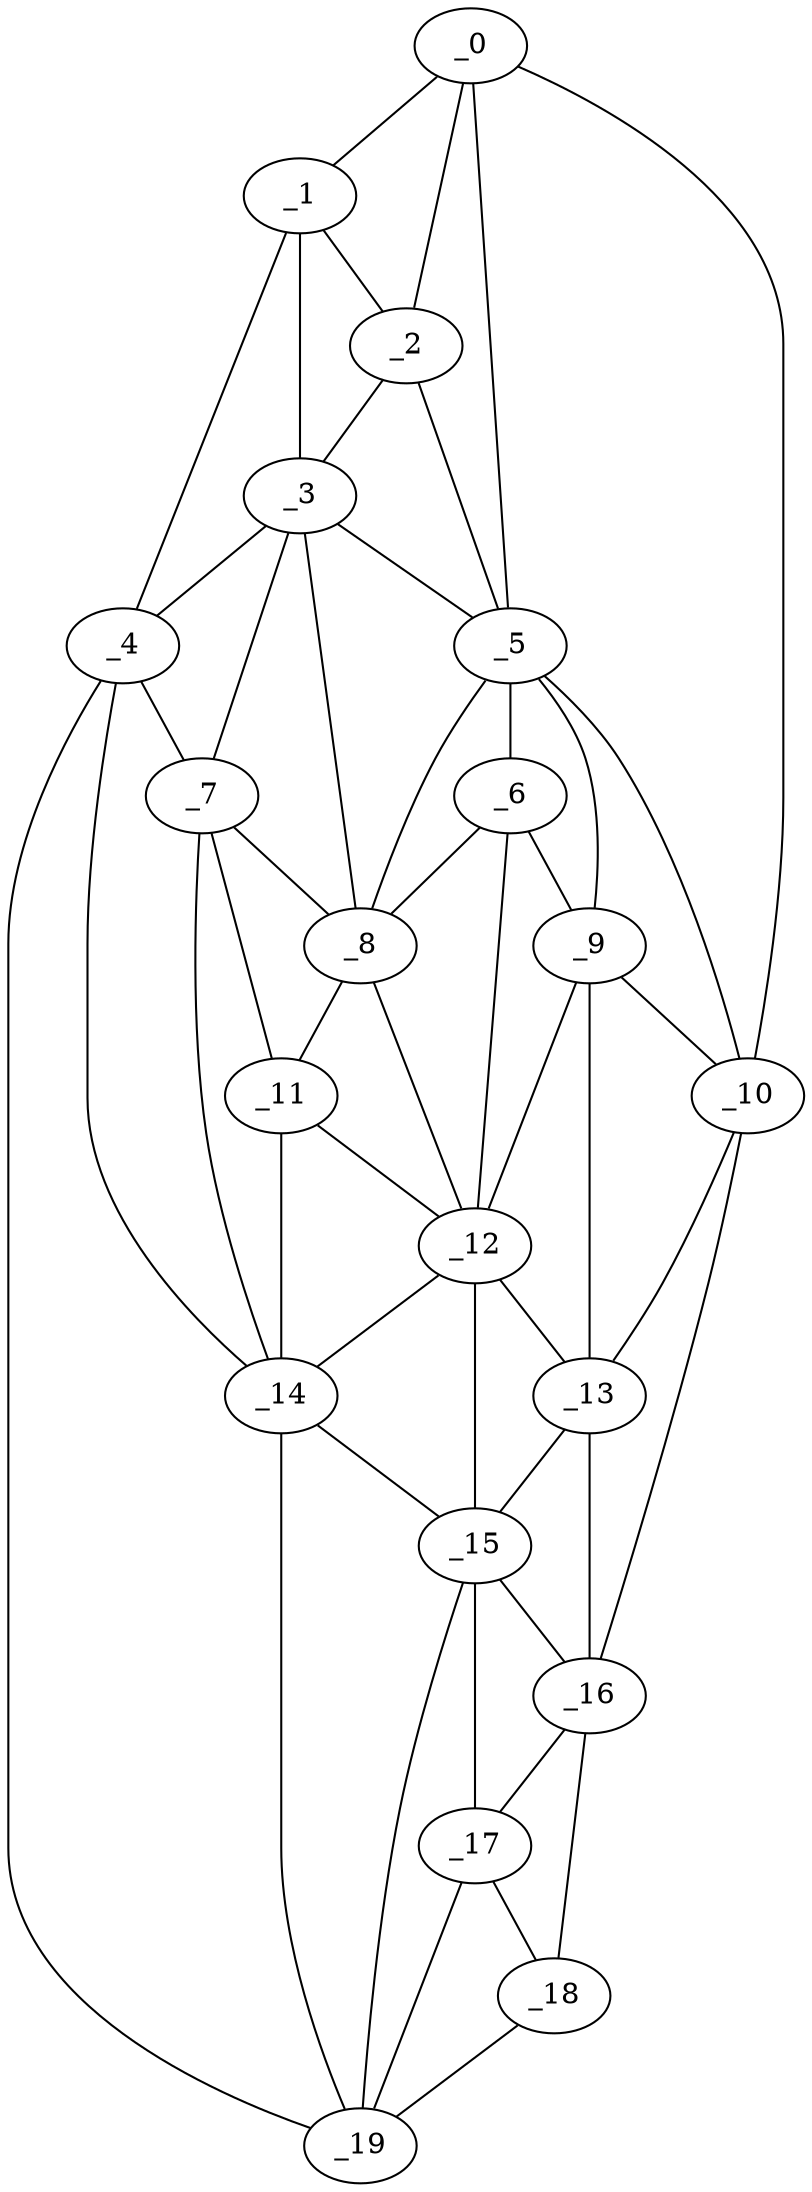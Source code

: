 graph "obj82__60.gxl" {
	_0	 [x=28,
		y=34];
	_1	 [x=34,
		y=29];
	_0 -- _1	 [valence=1];
	_2	 [x=36,
		y=38];
	_0 -- _2	 [valence=2];
	_5	 [x=46,
		y=49];
	_0 -- _5	 [valence=1];
	_10	 [x=62,
		y=77];
	_0 -- _10	 [valence=1];
	_1 -- _2	 [valence=2];
	_3	 [x=39,
		y=33];
	_1 -- _3	 [valence=2];
	_4	 [x=43,
		y=22];
	_1 -- _4	 [valence=1];
	_2 -- _3	 [valence=2];
	_2 -- _5	 [valence=2];
	_3 -- _4	 [valence=2];
	_3 -- _5	 [valence=2];
	_7	 [x=55,
		y=27];
	_3 -- _7	 [valence=1];
	_8	 [x=55,
		y=41];
	_3 -- _8	 [valence=1];
	_4 -- _7	 [valence=2];
	_14	 [x=80,
		y=33];
	_4 -- _14	 [valence=2];
	_19	 [x=111,
		y=37];
	_4 -- _19	 [valence=1];
	_6	 [x=54,
		y=51];
	_5 -- _6	 [valence=2];
	_5 -- _8	 [valence=2];
	_9	 [x=57,
		y=55];
	_5 -- _9	 [valence=2];
	_5 -- _10	 [valence=2];
	_6 -- _8	 [valence=2];
	_6 -- _9	 [valence=2];
	_12	 [x=68,
		y=47];
	_6 -- _12	 [valence=2];
	_7 -- _8	 [valence=2];
	_11	 [x=66,
		y=37];
	_7 -- _11	 [valence=1];
	_7 -- _14	 [valence=1];
	_8 -- _11	 [valence=2];
	_8 -- _12	 [valence=1];
	_9 -- _10	 [valence=2];
	_9 -- _12	 [valence=2];
	_13	 [x=70,
		y=68];
	_9 -- _13	 [valence=1];
	_10 -- _13	 [valence=1];
	_16	 [x=96,
		y=60];
	_10 -- _16	 [valence=1];
	_11 -- _12	 [valence=2];
	_11 -- _14	 [valence=1];
	_12 -- _13	 [valence=2];
	_12 -- _14	 [valence=2];
	_15	 [x=83,
		y=46];
	_12 -- _15	 [valence=2];
	_13 -- _15	 [valence=1];
	_13 -- _16	 [valence=2];
	_14 -- _15	 [valence=2];
	_14 -- _19	 [valence=2];
	_15 -- _16	 [valence=2];
	_17	 [x=99,
		y=55];
	_15 -- _17	 [valence=1];
	_15 -- _19	 [valence=2];
	_16 -- _17	 [valence=2];
	_18	 [x=110,
		y=50];
	_16 -- _18	 [valence=1];
	_17 -- _18	 [valence=1];
	_17 -- _19	 [valence=2];
	_18 -- _19	 [valence=1];
}
